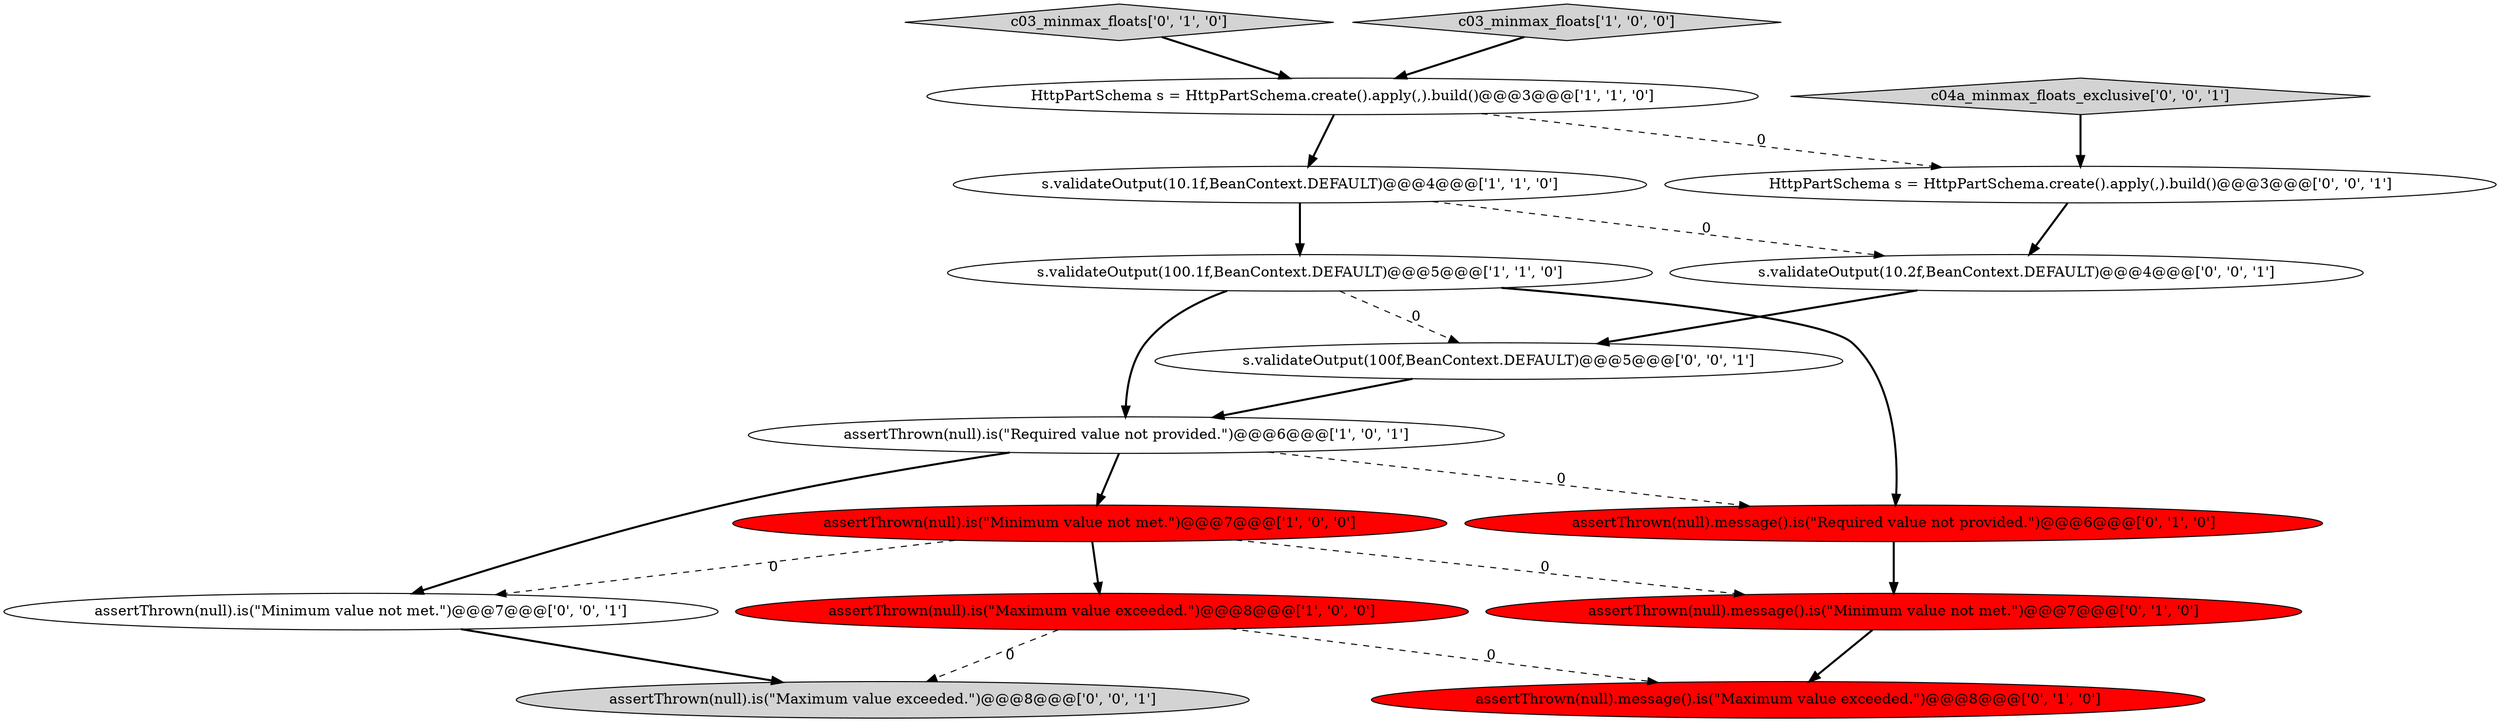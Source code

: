 digraph {
5 [style = filled, label = "s.validateOutput(100.1f,BeanContext.DEFAULT)@@@5@@@['1', '1', '0']", fillcolor = white, shape = ellipse image = "AAA0AAABBB1BBB"];
9 [style = filled, label = "c03_minmax_floats['0', '1', '0']", fillcolor = lightgray, shape = diamond image = "AAA0AAABBB2BBB"];
11 [style = filled, label = "s.validateOutput(100f,BeanContext.DEFAULT)@@@5@@@['0', '0', '1']", fillcolor = white, shape = ellipse image = "AAA0AAABBB3BBB"];
15 [style = filled, label = "HttpPartSchema s = HttpPartSchema.create().apply(,).build()@@@3@@@['0', '0', '1']", fillcolor = white, shape = ellipse image = "AAA0AAABBB3BBB"];
2 [style = filled, label = "HttpPartSchema s = HttpPartSchema.create().apply(,).build()@@@3@@@['1', '1', '0']", fillcolor = white, shape = ellipse image = "AAA0AAABBB1BBB"];
13 [style = filled, label = "assertThrown(null).is(\"Minimum value not met.\")@@@7@@@['0', '0', '1']", fillcolor = white, shape = ellipse image = "AAA0AAABBB3BBB"];
14 [style = filled, label = "assertThrown(null).is(\"Maximum value exceeded.\")@@@8@@@['0', '0', '1']", fillcolor = lightgray, shape = ellipse image = "AAA0AAABBB3BBB"];
7 [style = filled, label = "assertThrown(null).message().is(\"Minimum value not met.\")@@@7@@@['0', '1', '0']", fillcolor = red, shape = ellipse image = "AAA1AAABBB2BBB"];
6 [style = filled, label = "assertThrown(null).is(\"Maximum value exceeded.\")@@@8@@@['1', '0', '0']", fillcolor = red, shape = ellipse image = "AAA1AAABBB1BBB"];
1 [style = filled, label = "c03_minmax_floats['1', '0', '0']", fillcolor = lightgray, shape = diamond image = "AAA0AAABBB1BBB"];
3 [style = filled, label = "assertThrown(null).is(\"Required value not provided.\")@@@6@@@['1', '0', '1']", fillcolor = white, shape = ellipse image = "AAA0AAABBB1BBB"];
16 [style = filled, label = "c04a_minmax_floats_exclusive['0', '0', '1']", fillcolor = lightgray, shape = diamond image = "AAA0AAABBB3BBB"];
10 [style = filled, label = "assertThrown(null).message().is(\"Maximum value exceeded.\")@@@8@@@['0', '1', '0']", fillcolor = red, shape = ellipse image = "AAA1AAABBB2BBB"];
12 [style = filled, label = "s.validateOutput(10.2f,BeanContext.DEFAULT)@@@4@@@['0', '0', '1']", fillcolor = white, shape = ellipse image = "AAA0AAABBB3BBB"];
8 [style = filled, label = "assertThrown(null).message().is(\"Required value not provided.\")@@@6@@@['0', '1', '0']", fillcolor = red, shape = ellipse image = "AAA1AAABBB2BBB"];
0 [style = filled, label = "s.validateOutput(10.1f,BeanContext.DEFAULT)@@@4@@@['1', '1', '0']", fillcolor = white, shape = ellipse image = "AAA0AAABBB1BBB"];
4 [style = filled, label = "assertThrown(null).is(\"Minimum value not met.\")@@@7@@@['1', '0', '0']", fillcolor = red, shape = ellipse image = "AAA1AAABBB1BBB"];
5->3 [style = bold, label=""];
16->15 [style = bold, label=""];
5->8 [style = bold, label=""];
4->6 [style = bold, label=""];
7->10 [style = bold, label=""];
9->2 [style = bold, label=""];
12->11 [style = bold, label=""];
0->12 [style = dashed, label="0"];
6->14 [style = dashed, label="0"];
3->4 [style = bold, label=""];
8->7 [style = bold, label=""];
6->10 [style = dashed, label="0"];
2->15 [style = dashed, label="0"];
2->0 [style = bold, label=""];
5->11 [style = dashed, label="0"];
11->3 [style = bold, label=""];
4->7 [style = dashed, label="0"];
3->13 [style = bold, label=""];
3->8 [style = dashed, label="0"];
1->2 [style = bold, label=""];
15->12 [style = bold, label=""];
4->13 [style = dashed, label="0"];
13->14 [style = bold, label=""];
0->5 [style = bold, label=""];
}
